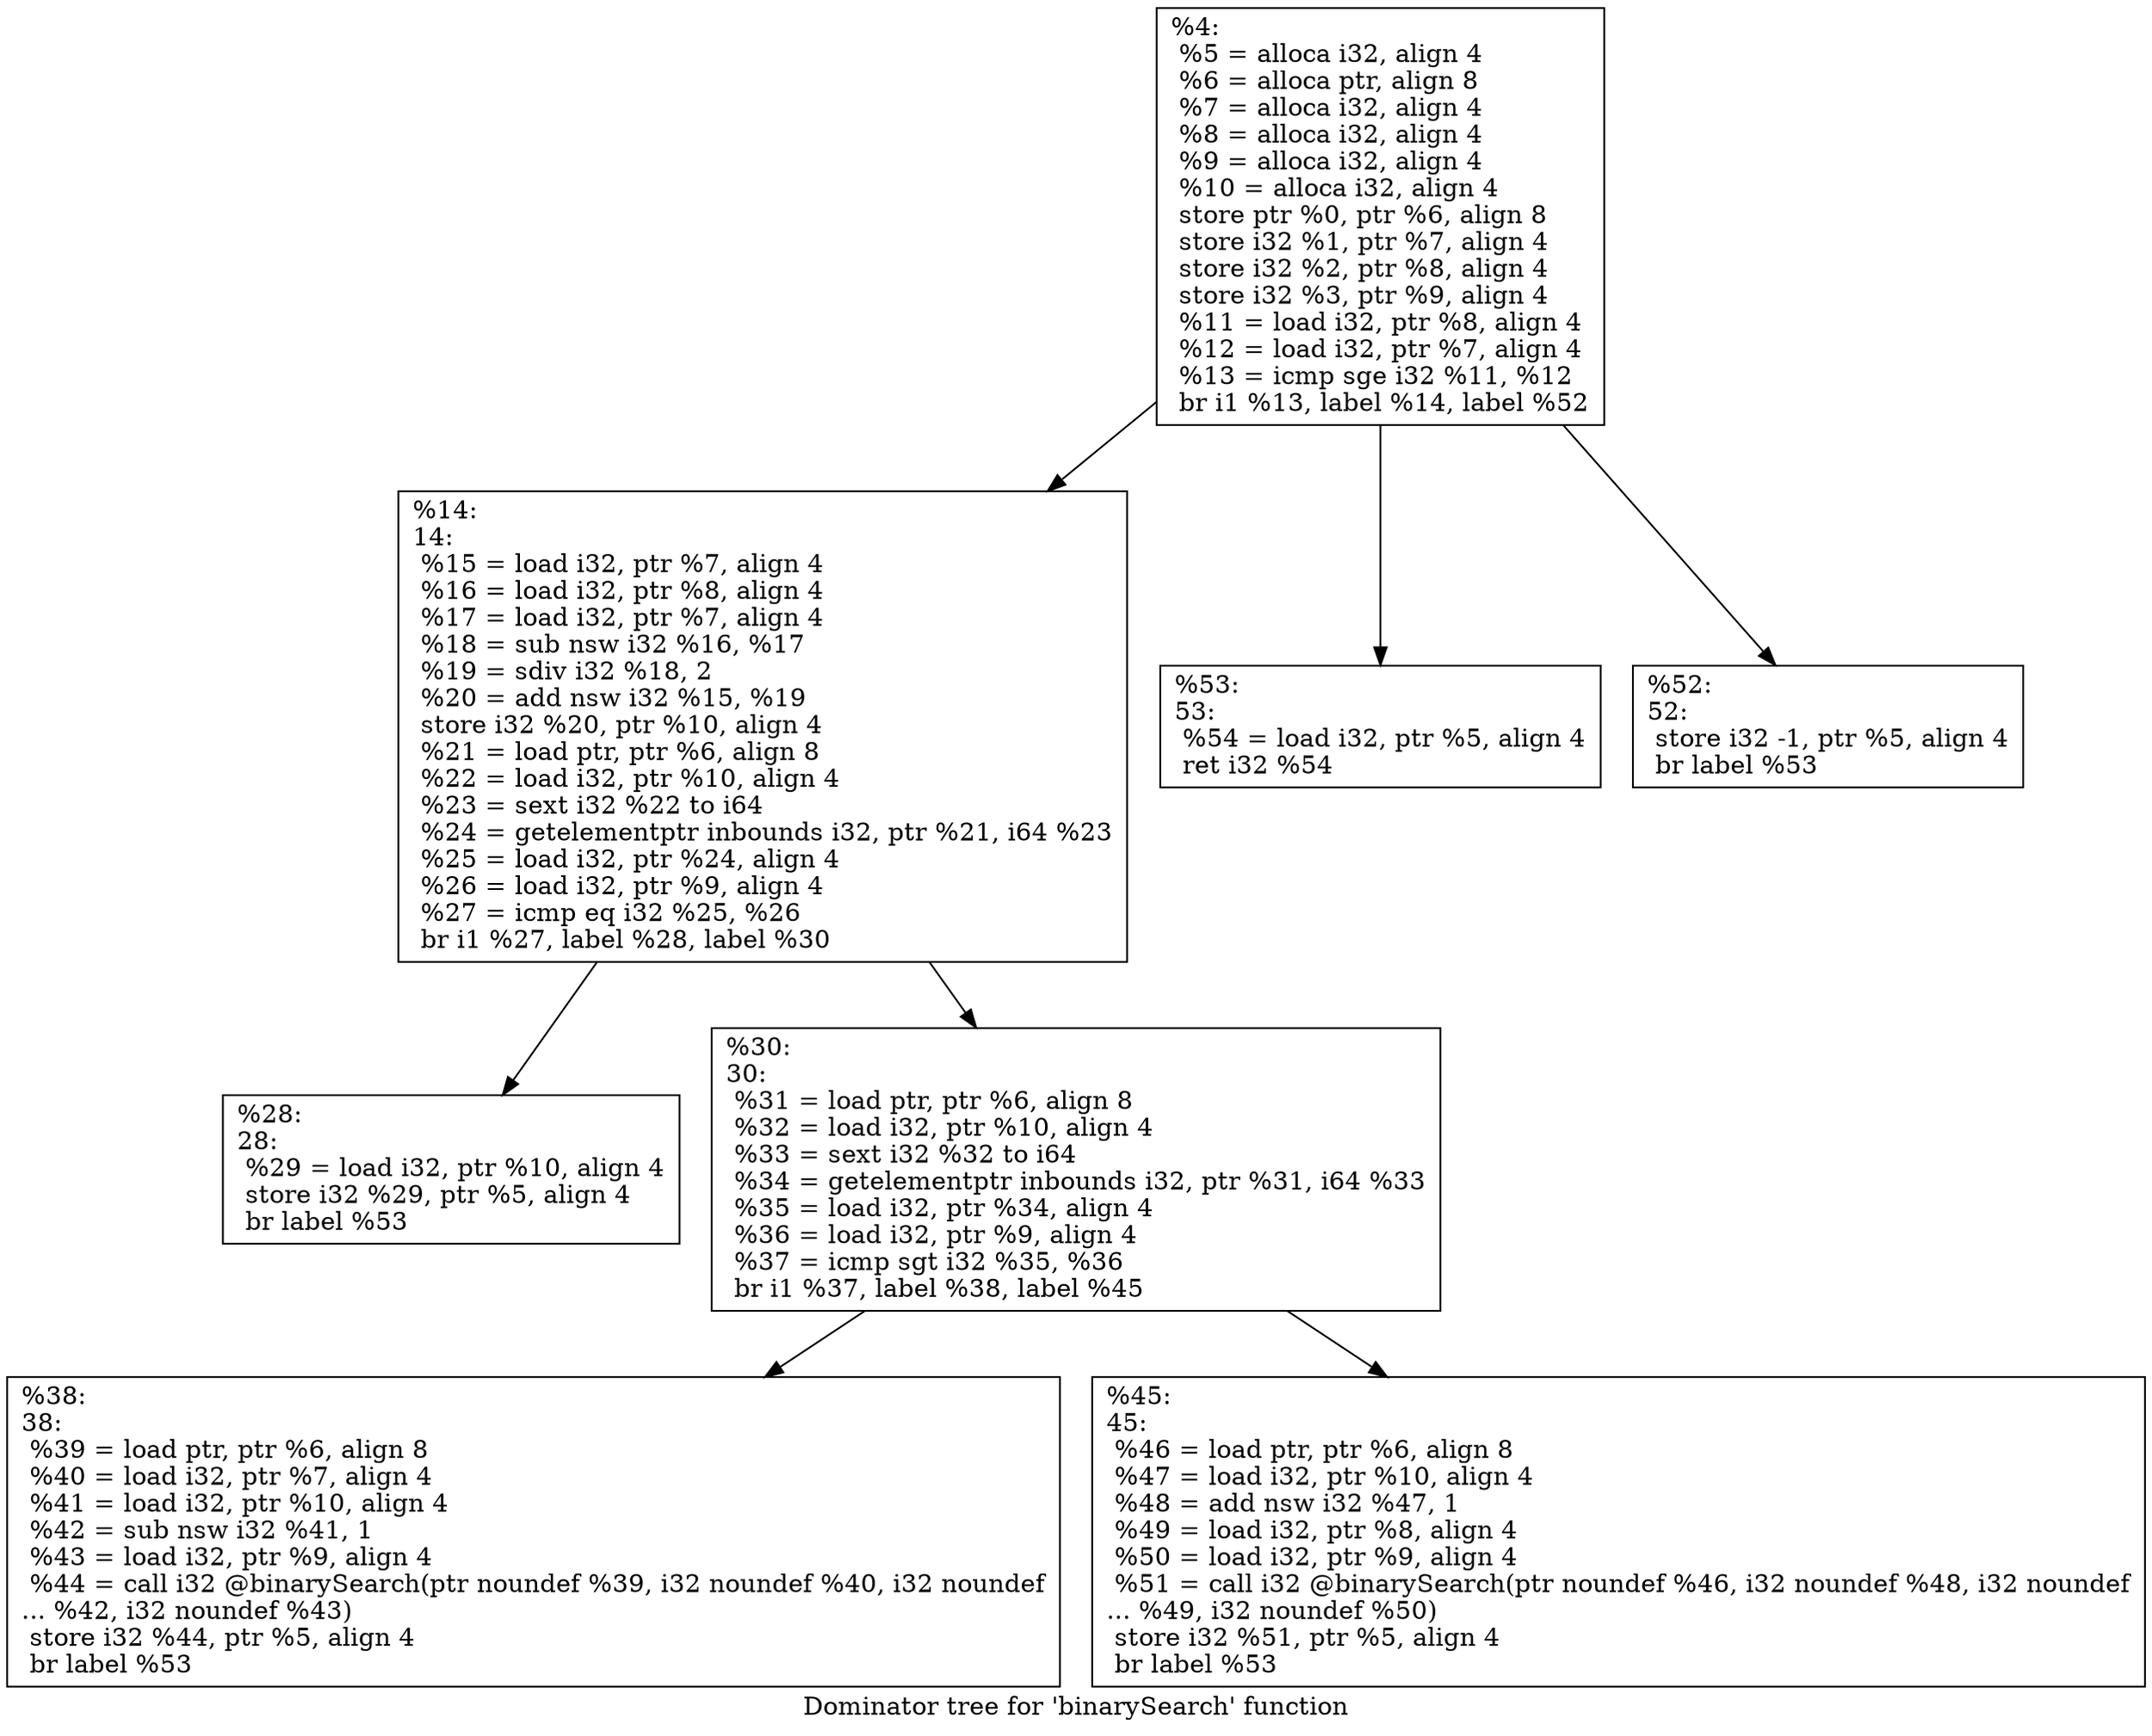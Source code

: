 digraph "Dominator tree for 'binarySearch' function" {
	label="Dominator tree for 'binarySearch' function";

	Node0x5566b1d0bc90 [shape=record,label="{%4:\l  %5 = alloca i32, align 4\l  %6 = alloca ptr, align 8\l  %7 = alloca i32, align 4\l  %8 = alloca i32, align 4\l  %9 = alloca i32, align 4\l  %10 = alloca i32, align 4\l  store ptr %0, ptr %6, align 8\l  store i32 %1, ptr %7, align 4\l  store i32 %2, ptr %8, align 4\l  store i32 %3, ptr %9, align 4\l  %11 = load i32, ptr %8, align 4\l  %12 = load i32, ptr %7, align 4\l  %13 = icmp sge i32 %11, %12\l  br i1 %13, label %14, label %52\l}"];
	Node0x5566b1d0bc90 -> Node0x5566b1d0bcf0;
	Node0x5566b1d0bc90 -> Node0x5566b1d33df0;
	Node0x5566b1d0bc90 -> Node0x5566b1d33f70;
	Node0x5566b1d0bcf0 [shape=record,label="{%14:\l14:                                               \l  %15 = load i32, ptr %7, align 4\l  %16 = load i32, ptr %8, align 4\l  %17 = load i32, ptr %7, align 4\l  %18 = sub nsw i32 %16, %17\l  %19 = sdiv i32 %18, 2\l  %20 = add nsw i32 %15, %19\l  store i32 %20, ptr %10, align 4\l  %21 = load ptr, ptr %6, align 8\l  %22 = load i32, ptr %10, align 4\l  %23 = sext i32 %22 to i64\l  %24 = getelementptr inbounds i32, ptr %21, i64 %23\l  %25 = load i32, ptr %24, align 4\l  %26 = load i32, ptr %9, align 4\l  %27 = icmp eq i32 %25, %26\l  br i1 %27, label %28, label %30\l}"];
	Node0x5566b1d0bcf0 -> Node0x5566b1d33d90;
	Node0x5566b1d0bcf0 -> Node0x5566b1d33e50;
	Node0x5566b1d33d90 [shape=record,label="{%28:\l28:                                               \l  %29 = load i32, ptr %10, align 4\l  store i32 %29, ptr %5, align 4\l  br label %53\l}"];
	Node0x5566b1d33e50 [shape=record,label="{%30:\l30:                                               \l  %31 = load ptr, ptr %6, align 8\l  %32 = load i32, ptr %10, align 4\l  %33 = sext i32 %32 to i64\l  %34 = getelementptr inbounds i32, ptr %31, i64 %33\l  %35 = load i32, ptr %34, align 4\l  %36 = load i32, ptr %9, align 4\l  %37 = icmp sgt i32 %35, %36\l  br i1 %37, label %38, label %45\l}"];
	Node0x5566b1d33e50 -> Node0x5566b1d33eb0;
	Node0x5566b1d33e50 -> Node0x5566b1d33f10;
	Node0x5566b1d33eb0 [shape=record,label="{%38:\l38:                                               \l  %39 = load ptr, ptr %6, align 8\l  %40 = load i32, ptr %7, align 4\l  %41 = load i32, ptr %10, align 4\l  %42 = sub nsw i32 %41, 1\l  %43 = load i32, ptr %9, align 4\l  %44 = call i32 @binarySearch(ptr noundef %39, i32 noundef %40, i32 noundef\l... %42, i32 noundef %43)\l  store i32 %44, ptr %5, align 4\l  br label %53\l}"];
	Node0x5566b1d33f10 [shape=record,label="{%45:\l45:                                               \l  %46 = load ptr, ptr %6, align 8\l  %47 = load i32, ptr %10, align 4\l  %48 = add nsw i32 %47, 1\l  %49 = load i32, ptr %8, align 4\l  %50 = load i32, ptr %9, align 4\l  %51 = call i32 @binarySearch(ptr noundef %46, i32 noundef %48, i32 noundef\l... %49, i32 noundef %50)\l  store i32 %51, ptr %5, align 4\l  br label %53\l}"];
	Node0x5566b1d33df0 [shape=record,label="{%53:\l53:                                               \l  %54 = load i32, ptr %5, align 4\l  ret i32 %54\l}"];
	Node0x5566b1d33f70 [shape=record,label="{%52:\l52:                                               \l  store i32 -1, ptr %5, align 4\l  br label %53\l}"];
}
